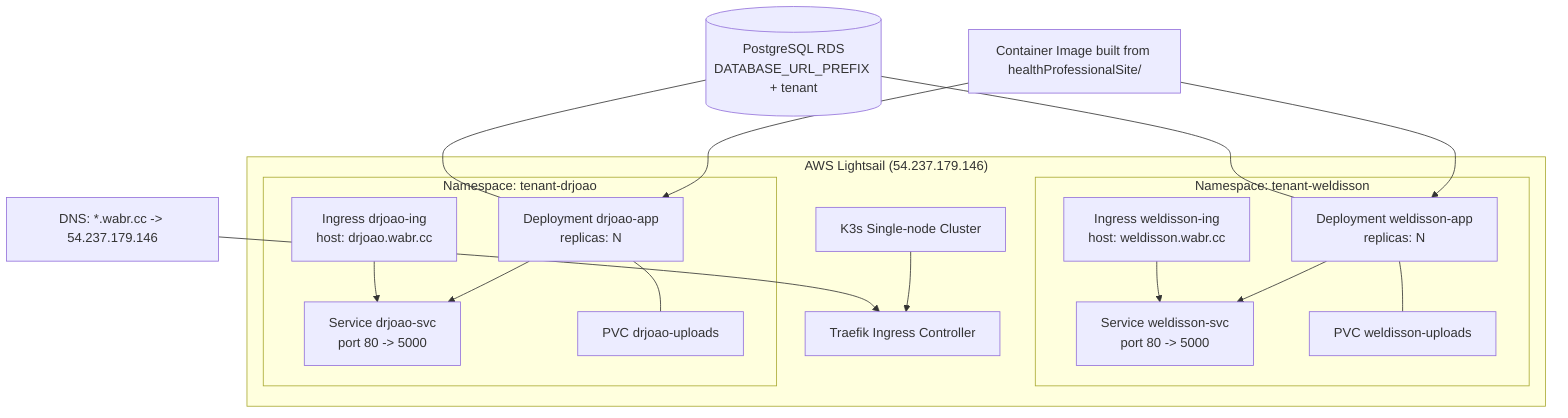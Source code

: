 graph TD
  subgraph Cloud["AWS Lightsail (54.237.179.146)"]
    K3S[K3s Single-node Cluster]
    TRAEFIK[Traefik Ingress Controller]
    K3S --> TRAEFIK

    subgraph Tenant_weldisson["Namespace: tenant-weldisson"]
      D1[Deployment weldisson-app\nreplicas: N]
      S1[Service weldisson-svc\nport 80 -> 5000]
      I1[Ingress weldisson-ing\nhost: weldisson.wabr.cc]
      PVC1[PVC weldisson-uploads]
      D1 --> S1
      I1 --> S1
      D1 --- PVC1
    end

    subgraph Tenant_drjoao["Namespace: tenant-drjoao"]
      D2[Deployment drjoao-app\nreplicas: N]
      S2[Service drjoao-svc\nport 80 -> 5000]
      I2[Ingress drjoao-ing\nhost: drjoao.wabr.cc]
      PVC2[PVC drjoao-uploads]
      D2 --> S2
      I2 --> S2
      D2 --- PVC2
    end

  end

  DNS["DNS: *.wabr.cc -> 54.237.179.146"] --> TRAEFIK
  IMG["Container Image built from healthProfessionalSite/"] --> D1
  IMG --> D2
  DB[(PostgreSQL RDS\nDATABASE_URL_PREFIX + tenant)] --- D1
  DB --- D2